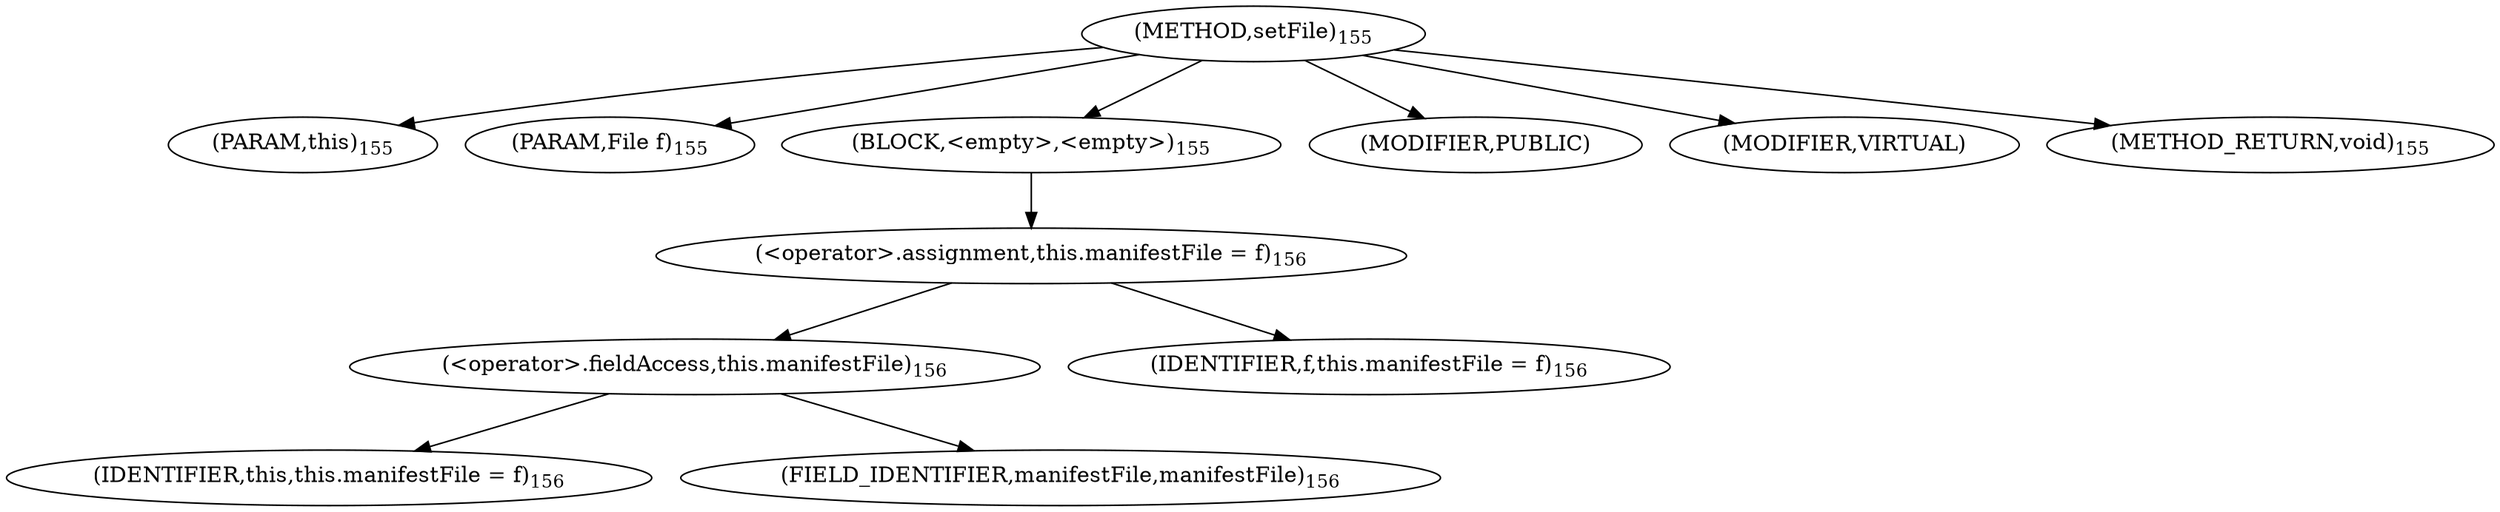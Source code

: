 digraph "setFile" {  
"118" [label = <(METHOD,setFile)<SUB>155</SUB>> ]
"119" [label = <(PARAM,this)<SUB>155</SUB>> ]
"120" [label = <(PARAM,File f)<SUB>155</SUB>> ]
"121" [label = <(BLOCK,&lt;empty&gt;,&lt;empty&gt;)<SUB>155</SUB>> ]
"122" [label = <(&lt;operator&gt;.assignment,this.manifestFile = f)<SUB>156</SUB>> ]
"123" [label = <(&lt;operator&gt;.fieldAccess,this.manifestFile)<SUB>156</SUB>> ]
"124" [label = <(IDENTIFIER,this,this.manifestFile = f)<SUB>156</SUB>> ]
"125" [label = <(FIELD_IDENTIFIER,manifestFile,manifestFile)<SUB>156</SUB>> ]
"126" [label = <(IDENTIFIER,f,this.manifestFile = f)<SUB>156</SUB>> ]
"127" [label = <(MODIFIER,PUBLIC)> ]
"128" [label = <(MODIFIER,VIRTUAL)> ]
"129" [label = <(METHOD_RETURN,void)<SUB>155</SUB>> ]
  "118" -> "119" 
  "118" -> "120" 
  "118" -> "121" 
  "118" -> "127" 
  "118" -> "128" 
  "118" -> "129" 
  "121" -> "122" 
  "122" -> "123" 
  "122" -> "126" 
  "123" -> "124" 
  "123" -> "125" 
}

